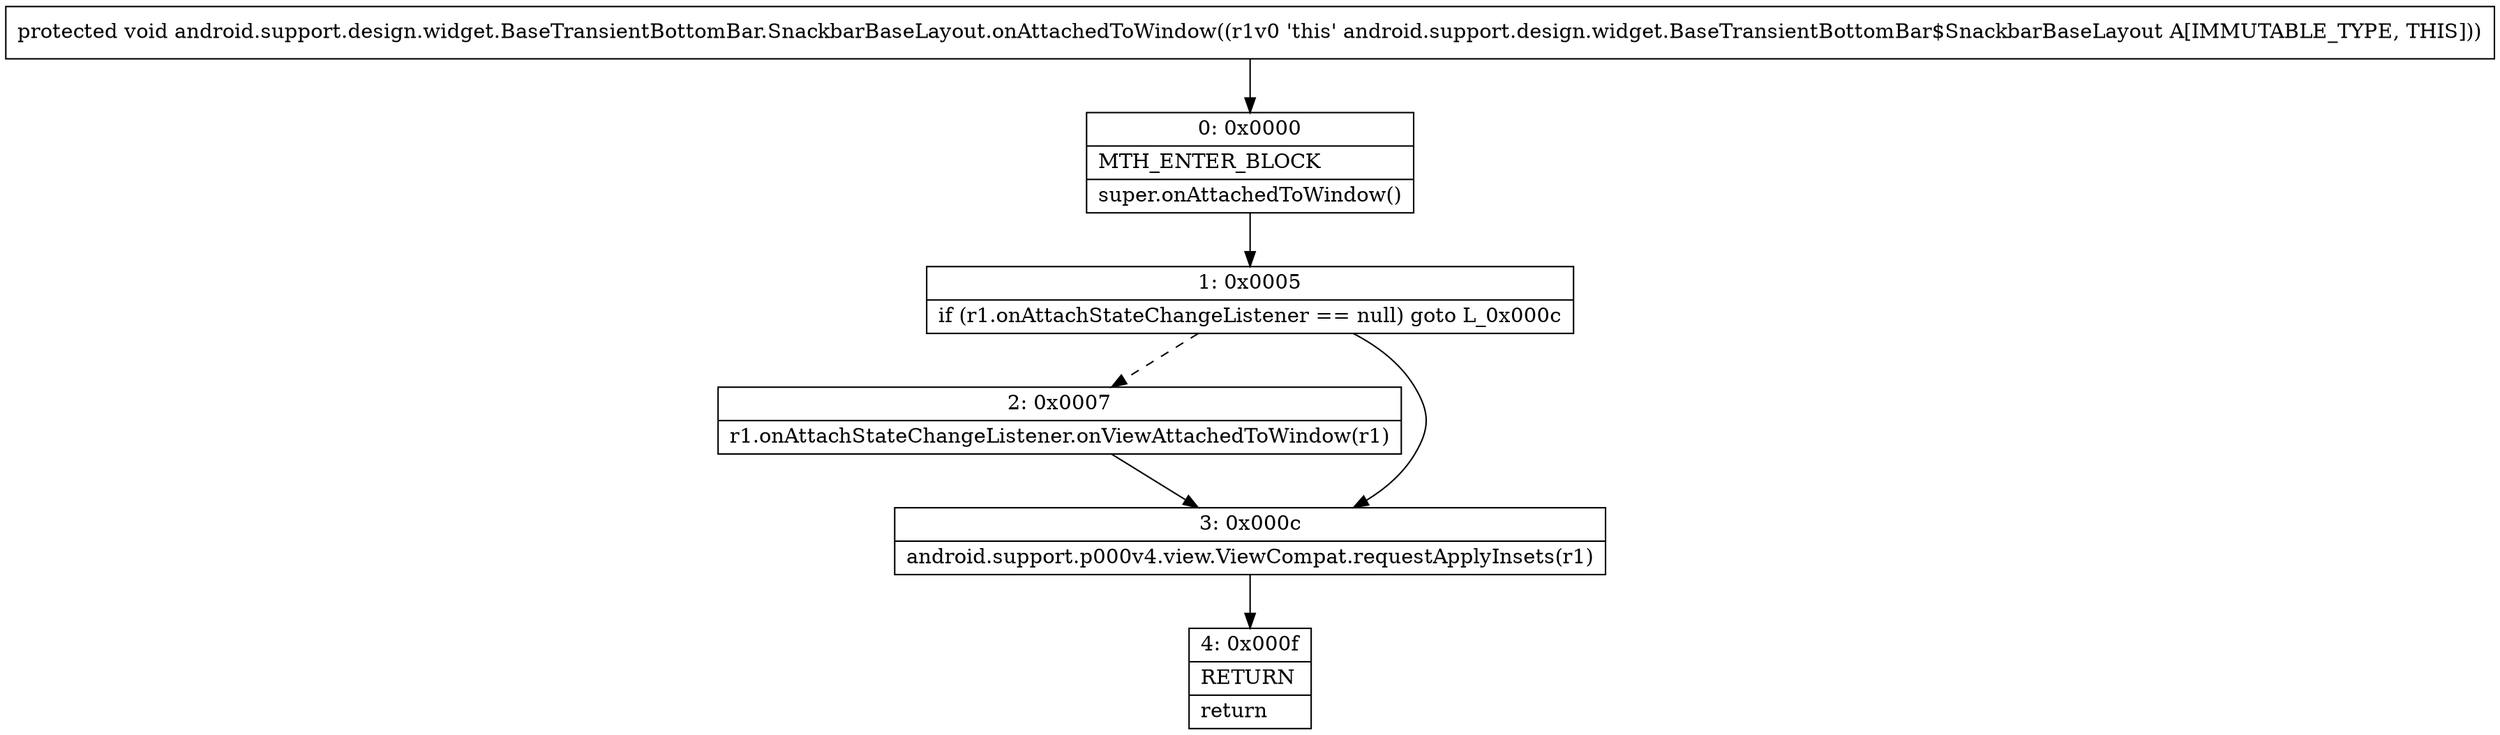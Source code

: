 digraph "CFG forandroid.support.design.widget.BaseTransientBottomBar.SnackbarBaseLayout.onAttachedToWindow()V" {
Node_0 [shape=record,label="{0\:\ 0x0000|MTH_ENTER_BLOCK\l|super.onAttachedToWindow()\l}"];
Node_1 [shape=record,label="{1\:\ 0x0005|if (r1.onAttachStateChangeListener == null) goto L_0x000c\l}"];
Node_2 [shape=record,label="{2\:\ 0x0007|r1.onAttachStateChangeListener.onViewAttachedToWindow(r1)\l}"];
Node_3 [shape=record,label="{3\:\ 0x000c|android.support.p000v4.view.ViewCompat.requestApplyInsets(r1)\l}"];
Node_4 [shape=record,label="{4\:\ 0x000f|RETURN\l|return\l}"];
MethodNode[shape=record,label="{protected void android.support.design.widget.BaseTransientBottomBar.SnackbarBaseLayout.onAttachedToWindow((r1v0 'this' android.support.design.widget.BaseTransientBottomBar$SnackbarBaseLayout A[IMMUTABLE_TYPE, THIS])) }"];
MethodNode -> Node_0;
Node_0 -> Node_1;
Node_1 -> Node_2[style=dashed];
Node_1 -> Node_3;
Node_2 -> Node_3;
Node_3 -> Node_4;
}

